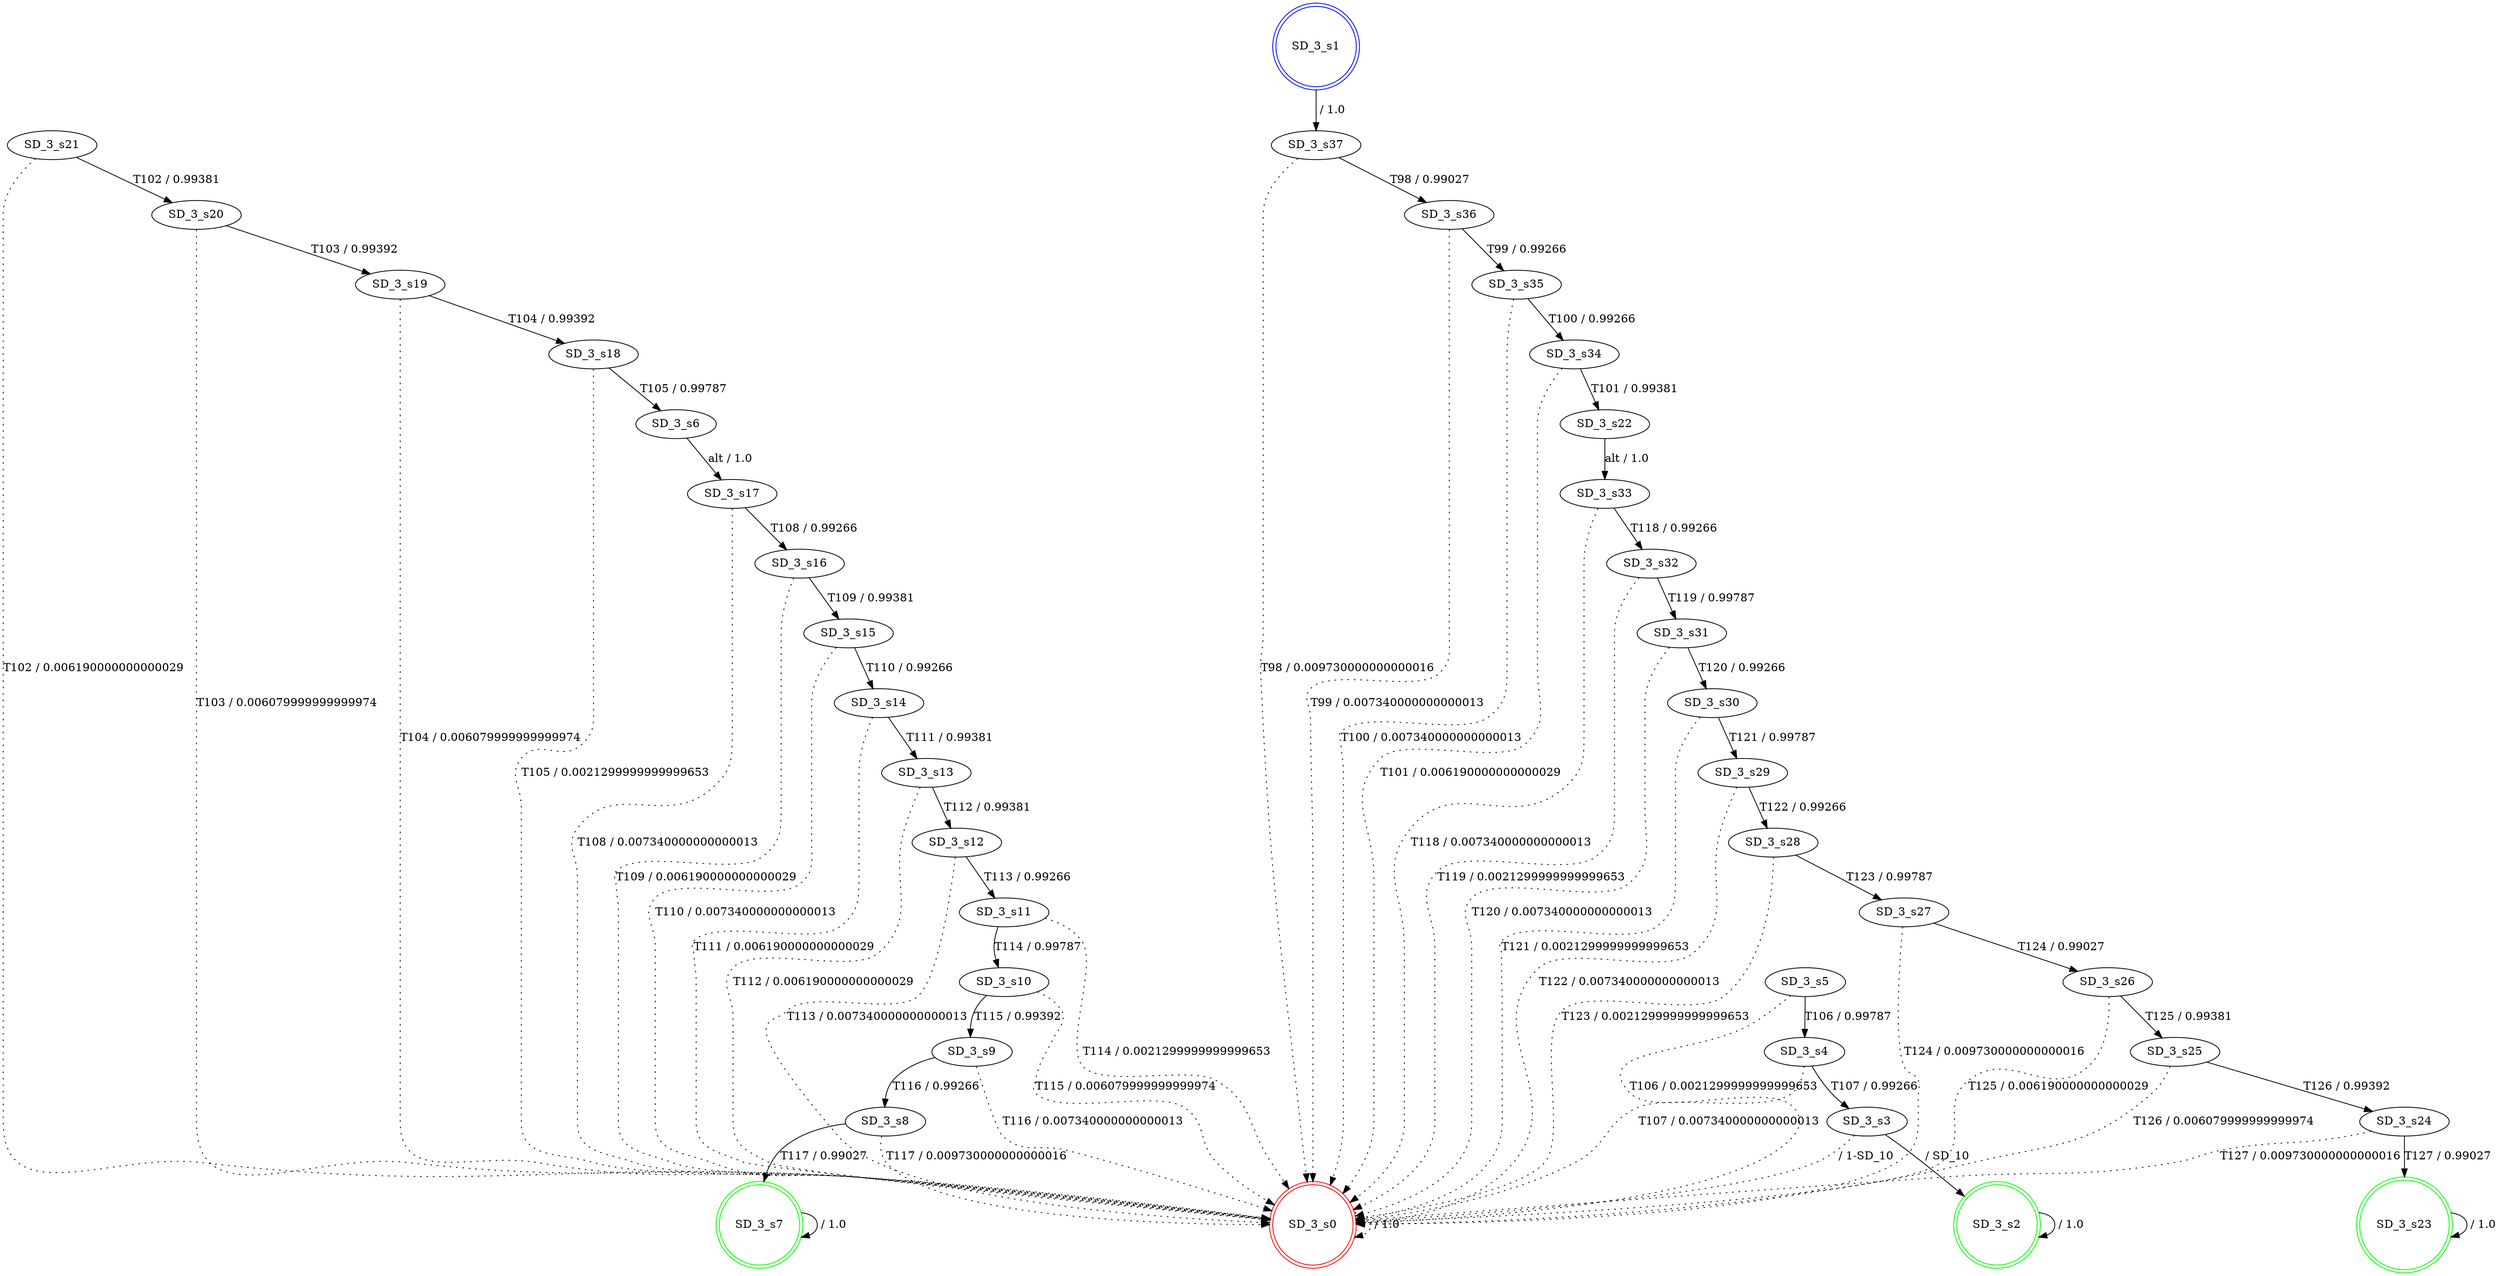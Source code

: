 digraph graphname {
SD_3_s0 [label="SD_3_s0",color=red,shape=doublecircle ];
SD_3_s1 [label="SD_3_s1",color=blue,shape=doublecircle ];
SD_3_s2 [label="SD_3_s2",color=green,shape=doublecircle ];
SD_3_s3 [label="SD_3_s3" ];
SD_3_s4 [label="SD_3_s4" ];
SD_3_s5 [label="SD_3_s5" ];
SD_3_s6 [label="SD_3_s6" ];
SD_3_s7 [label="SD_3_s7",color=green,shape=doublecircle ];
SD_3_s8 [label="SD_3_s8" ];
SD_3_s9 [label="SD_3_s9" ];
SD_3_s10 [label="SD_3_s10" ];
SD_3_s11 [label="SD_3_s11" ];
SD_3_s12 [label="SD_3_s12" ];
SD_3_s13 [label="SD_3_s13" ];
SD_3_s14 [label="SD_3_s14" ];
SD_3_s15 [label="SD_3_s15" ];
SD_3_s16 [label="SD_3_s16" ];
SD_3_s17 [label="SD_3_s17" ];
SD_3_s18 [label="SD_3_s18" ];
SD_3_s19 [label="SD_3_s19" ];
SD_3_s20 [label="SD_3_s20" ];
SD_3_s21 [label="SD_3_s21" ];
SD_3_s22 [label="SD_3_s22" ];
SD_3_s23 [label="SD_3_s23",color=green,shape=doublecircle ];
SD_3_s24 [label="SD_3_s24" ];
SD_3_s25 [label="SD_3_s25" ];
SD_3_s26 [label="SD_3_s26" ];
SD_3_s27 [label="SD_3_s27" ];
SD_3_s28 [label="SD_3_s28" ];
SD_3_s29 [label="SD_3_s29" ];
SD_3_s30 [label="SD_3_s30" ];
SD_3_s31 [label="SD_3_s31" ];
SD_3_s32 [label="SD_3_s32" ];
SD_3_s33 [label="SD_3_s33" ];
SD_3_s34 [label="SD_3_s34" ];
SD_3_s35 [label="SD_3_s35" ];
SD_3_s36 [label="SD_3_s36" ];
SD_3_s37 [label="SD_3_s37" ];
SD_3_s0 -> SD_3_s0 [label=" / 1.0", style=dotted];
SD_3_s1 -> SD_3_s37 [label=" / 1.0"];
SD_3_s2 -> SD_3_s2 [label=" / 1.0"];
SD_3_s3 -> SD_3_s2 [label=" / SD_10"];
SD_3_s3 -> SD_3_s0 [label=" / 1-SD_10", style=dotted];
SD_3_s4 -> SD_3_s3 [label="T107 / 0.99266"];
SD_3_s4 -> SD_3_s0 [label="T107 / 0.007340000000000013", style=dotted];
SD_3_s5 -> SD_3_s4 [label="T106 / 0.99787"];
SD_3_s5 -> SD_3_s0 [label="T106 / 0.0021299999999999653", style=dotted];
SD_3_s6 -> SD_3_s17 [label="alt / 1.0"];
SD_3_s7 -> SD_3_s7 [label=" / 1.0"];
SD_3_s8 -> SD_3_s7 [label="T117 / 0.99027"];
SD_3_s8 -> SD_3_s0 [label="T117 / 0.009730000000000016", style=dotted];
SD_3_s9 -> SD_3_s8 [label="T116 / 0.99266"];
SD_3_s9 -> SD_3_s0 [label="T116 / 0.007340000000000013", style=dotted];
SD_3_s10 -> SD_3_s9 [label="T115 / 0.99392"];
SD_3_s10 -> SD_3_s0 [label="T115 / 0.006079999999999974", style=dotted];
SD_3_s11 -> SD_3_s10 [label="T114 / 0.99787"];
SD_3_s11 -> SD_3_s0 [label="T114 / 0.0021299999999999653", style=dotted];
SD_3_s12 -> SD_3_s11 [label="T113 / 0.99266"];
SD_3_s12 -> SD_3_s0 [label="T113 / 0.007340000000000013", style=dotted];
SD_3_s13 -> SD_3_s12 [label="T112 / 0.99381"];
SD_3_s13 -> SD_3_s0 [label="T112 / 0.006190000000000029", style=dotted];
SD_3_s14 -> SD_3_s13 [label="T111 / 0.99381"];
SD_3_s14 -> SD_3_s0 [label="T111 / 0.006190000000000029", style=dotted];
SD_3_s15 -> SD_3_s14 [label="T110 / 0.99266"];
SD_3_s15 -> SD_3_s0 [label="T110 / 0.007340000000000013", style=dotted];
SD_3_s16 -> SD_3_s15 [label="T109 / 0.99381"];
SD_3_s16 -> SD_3_s0 [label="T109 / 0.006190000000000029", style=dotted];
SD_3_s17 -> SD_3_s16 [label="T108 / 0.99266"];
SD_3_s17 -> SD_3_s0 [label="T108 / 0.007340000000000013", style=dotted];
SD_3_s18 -> SD_3_s6 [label="T105 / 0.99787"];
SD_3_s18 -> SD_3_s0 [label="T105 / 0.0021299999999999653", style=dotted];
SD_3_s19 -> SD_3_s18 [label="T104 / 0.99392"];
SD_3_s19 -> SD_3_s0 [label="T104 / 0.006079999999999974", style=dotted];
SD_3_s20 -> SD_3_s19 [label="T103 / 0.99392"];
SD_3_s20 -> SD_3_s0 [label="T103 / 0.006079999999999974", style=dotted];
SD_3_s21 -> SD_3_s20 [label="T102 / 0.99381"];
SD_3_s21 -> SD_3_s0 [label="T102 / 0.006190000000000029", style=dotted];
SD_3_s22 -> SD_3_s33 [label="alt / 1.0"];
SD_3_s23 -> SD_3_s23 [label=" / 1.0"];
SD_3_s24 -> SD_3_s23 [label="T127 / 0.99027"];
SD_3_s24 -> SD_3_s0 [label="T127 / 0.009730000000000016", style=dotted];
SD_3_s25 -> SD_3_s24 [label="T126 / 0.99392"];
SD_3_s25 -> SD_3_s0 [label="T126 / 0.006079999999999974", style=dotted];
SD_3_s26 -> SD_3_s25 [label="T125 / 0.99381"];
SD_3_s26 -> SD_3_s0 [label="T125 / 0.006190000000000029", style=dotted];
SD_3_s27 -> SD_3_s26 [label="T124 / 0.99027"];
SD_3_s27 -> SD_3_s0 [label="T124 / 0.009730000000000016", style=dotted];
SD_3_s28 -> SD_3_s27 [label="T123 / 0.99787"];
SD_3_s28 -> SD_3_s0 [label="T123 / 0.0021299999999999653", style=dotted];
SD_3_s29 -> SD_3_s28 [label="T122 / 0.99266"];
SD_3_s29 -> SD_3_s0 [label="T122 / 0.007340000000000013", style=dotted];
SD_3_s30 -> SD_3_s29 [label="T121 / 0.99787"];
SD_3_s30 -> SD_3_s0 [label="T121 / 0.0021299999999999653", style=dotted];
SD_3_s31 -> SD_3_s30 [label="T120 / 0.99266"];
SD_3_s31 -> SD_3_s0 [label="T120 / 0.007340000000000013", style=dotted];
SD_3_s32 -> SD_3_s31 [label="T119 / 0.99787"];
SD_3_s32 -> SD_3_s0 [label="T119 / 0.0021299999999999653", style=dotted];
SD_3_s33 -> SD_3_s32 [label="T118 / 0.99266"];
SD_3_s33 -> SD_3_s0 [label="T118 / 0.007340000000000013", style=dotted];
SD_3_s34 -> SD_3_s22 [label="T101 / 0.99381"];
SD_3_s34 -> SD_3_s0 [label="T101 / 0.006190000000000029", style=dotted];
SD_3_s35 -> SD_3_s34 [label="T100 / 0.99266"];
SD_3_s35 -> SD_3_s0 [label="T100 / 0.007340000000000013", style=dotted];
SD_3_s36 -> SD_3_s35 [label="T99 / 0.99266"];
SD_3_s36 -> SD_3_s0 [label="T99 / 0.007340000000000013", style=dotted];
SD_3_s37 -> SD_3_s36 [label="T98 / 0.99027"];
SD_3_s37 -> SD_3_s0 [label="T98 / 0.009730000000000016", style=dotted];
}